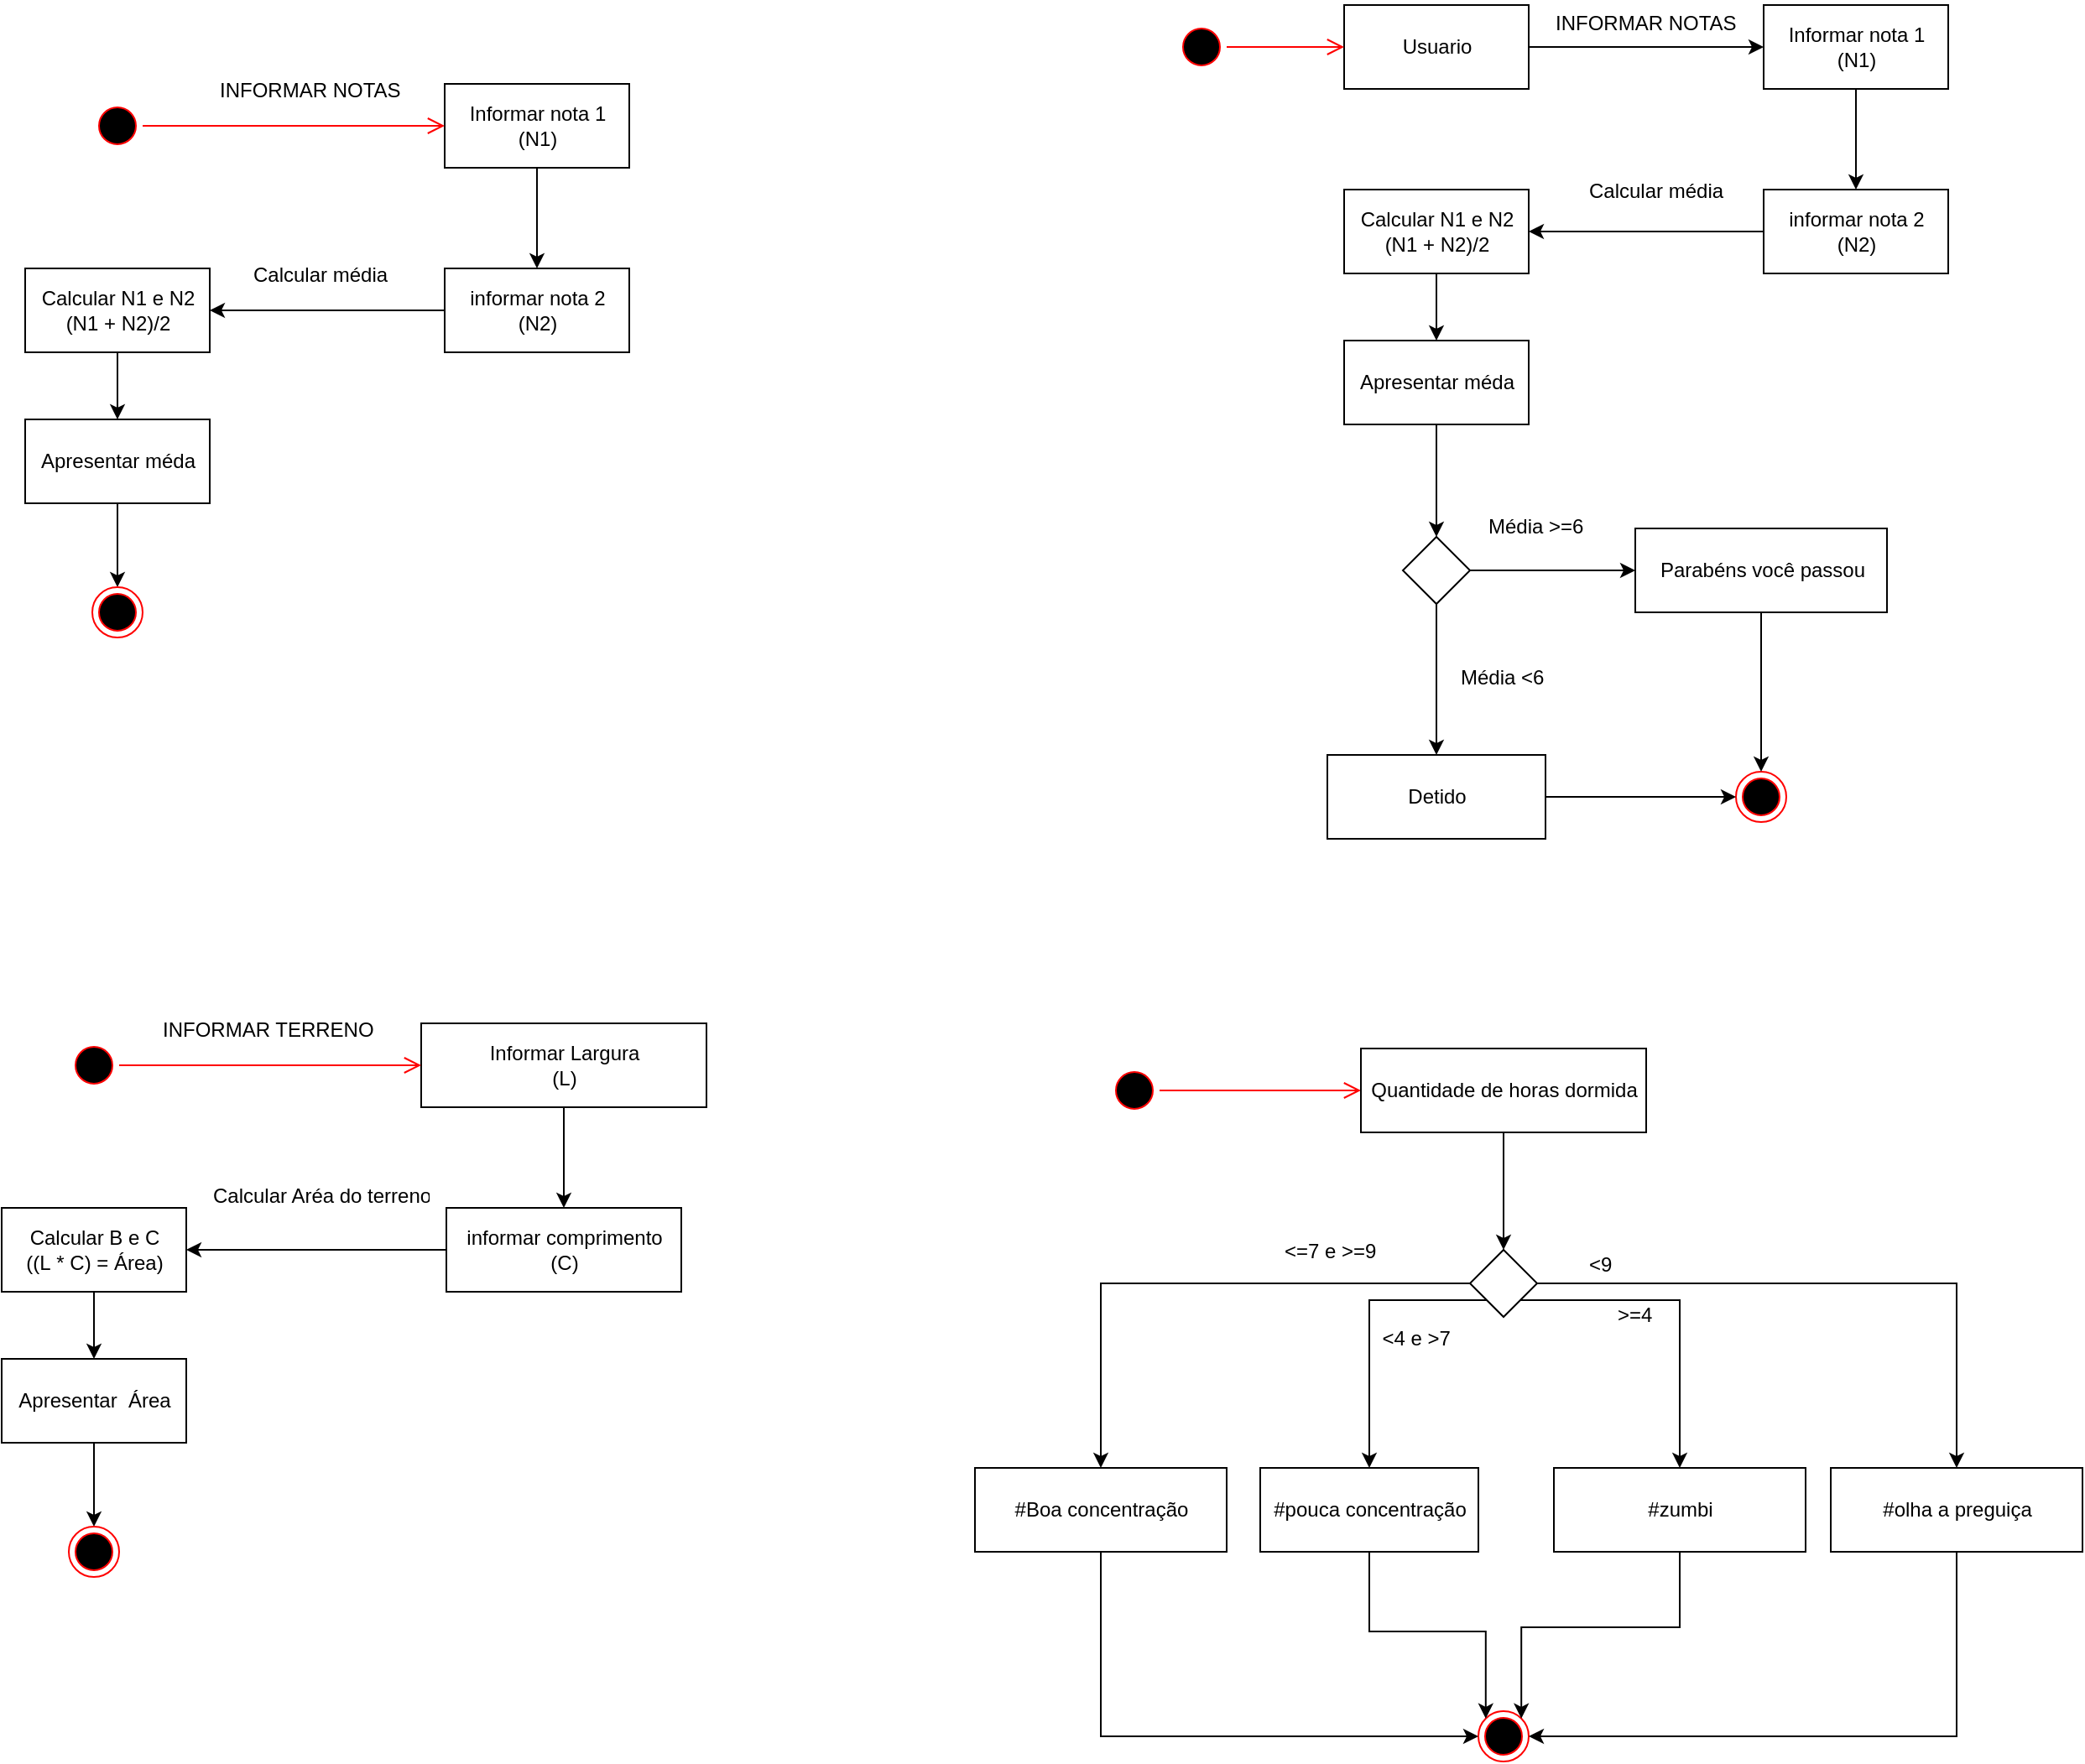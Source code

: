 <mxfile version="16.6.1" type="device"><diagram id="C5RBs43oDa-KdzZeNtuy" name="Page-1"><mxGraphModel dx="599" dy="310" grid="1" gridSize="10" guides="1" tooltips="1" connect="1" arrows="1" fold="1" page="1" pageScale="1" pageWidth="827" pageHeight="1169" background="none" math="0" shadow="0"><root><mxCell id="WIyWlLk6GJQsqaUBKTNV-0"/><mxCell id="WIyWlLk6GJQsqaUBKTNV-1" parent="WIyWlLk6GJQsqaUBKTNV-0"/><mxCell id="0AFdFP37x8mrHZGxPhsz-13" style="edgeStyle=orthogonalEdgeStyle;rounded=0;orthogonalLoop=1;jettySize=auto;html=1;entryX=0.5;entryY=0;entryDx=0;entryDy=0;" edge="1" parent="WIyWlLk6GJQsqaUBKTNV-1" source="0AFdFP37x8mrHZGxPhsz-2" target="0AFdFP37x8mrHZGxPhsz-12"><mxGeometry relative="1" as="geometry"/></mxCell><mxCell id="0AFdFP37x8mrHZGxPhsz-2" value="&lt;font style=&quot;vertical-align: inherit&quot;&gt;&lt;font style=&quot;vertical-align: inherit&quot;&gt;Calcular N1 e N2&lt;br&gt;(N1 + N2)/2&lt;br&gt;&lt;/font&gt;&lt;/font&gt;" style="html=1;" vertex="1" parent="WIyWlLk6GJQsqaUBKTNV-1"><mxGeometry x="234" y="230" width="110" height="50" as="geometry"/></mxCell><mxCell id="0AFdFP37x8mrHZGxPhsz-10" style="edgeStyle=orthogonalEdgeStyle;rounded=0;orthogonalLoop=1;jettySize=auto;html=1;entryX=0.5;entryY=0;entryDx=0;entryDy=0;" edge="1" parent="WIyWlLk6GJQsqaUBKTNV-1" source="0AFdFP37x8mrHZGxPhsz-3" target="0AFdFP37x8mrHZGxPhsz-9"><mxGeometry relative="1" as="geometry"/></mxCell><mxCell id="0AFdFP37x8mrHZGxPhsz-3" value="Informar nota 1&lt;br&gt;(N1)" style="html=1;" vertex="1" parent="WIyWlLk6GJQsqaUBKTNV-1"><mxGeometry x="484" y="120" width="110" height="50" as="geometry"/></mxCell><mxCell id="0AFdFP37x8mrHZGxPhsz-4" value="" style="ellipse;html=1;shape=startState;fillColor=#000000;strokeColor=#ff0000;" vertex="1" parent="WIyWlLk6GJQsqaUBKTNV-1"><mxGeometry x="274" y="130" width="30" height="30" as="geometry"/></mxCell><mxCell id="0AFdFP37x8mrHZGxPhsz-5" value="" style="edgeStyle=orthogonalEdgeStyle;html=1;verticalAlign=bottom;endArrow=open;endSize=8;strokeColor=#ff0000;rounded=0;entryX=0;entryY=0.5;entryDx=0;entryDy=0;" edge="1" source="0AFdFP37x8mrHZGxPhsz-4" parent="WIyWlLk6GJQsqaUBKTNV-1" target="0AFdFP37x8mrHZGxPhsz-3"><mxGeometry relative="1" as="geometry"><mxPoint x="234" y="145" as="targetPoint"/></mxGeometry></mxCell><mxCell id="0AFdFP37x8mrHZGxPhsz-8" value="INFORMAR NOTAS" style="text;strokeColor=none;fillColor=none;align=left;verticalAlign=top;spacingLeft=4;spacingRight=4;overflow=hidden;rotatable=0;points=[[0,0.5],[1,0.5]];portConstraint=eastwest;" vertex="1" parent="WIyWlLk6GJQsqaUBKTNV-1"><mxGeometry x="344" y="110" width="120" height="26" as="geometry"/></mxCell><mxCell id="0AFdFP37x8mrHZGxPhsz-11" style="edgeStyle=orthogonalEdgeStyle;rounded=0;orthogonalLoop=1;jettySize=auto;html=1;entryX=1;entryY=0.5;entryDx=0;entryDy=0;" edge="1" parent="WIyWlLk6GJQsqaUBKTNV-1" source="0AFdFP37x8mrHZGxPhsz-9" target="0AFdFP37x8mrHZGxPhsz-2"><mxGeometry relative="1" as="geometry"/></mxCell><mxCell id="0AFdFP37x8mrHZGxPhsz-9" value="informar nota 2&lt;br&gt;(N2)" style="html=1;" vertex="1" parent="WIyWlLk6GJQsqaUBKTNV-1"><mxGeometry x="484" y="230" width="110" height="50" as="geometry"/></mxCell><mxCell id="0AFdFP37x8mrHZGxPhsz-15" style="edgeStyle=orthogonalEdgeStyle;rounded=0;orthogonalLoop=1;jettySize=auto;html=1;entryX=0.5;entryY=0;entryDx=0;entryDy=0;" edge="1" parent="WIyWlLk6GJQsqaUBKTNV-1" source="0AFdFP37x8mrHZGxPhsz-12" target="0AFdFP37x8mrHZGxPhsz-14"><mxGeometry relative="1" as="geometry"/></mxCell><mxCell id="0AFdFP37x8mrHZGxPhsz-12" value="&lt;font style=&quot;vertical-align: inherit&quot;&gt;&lt;font style=&quot;vertical-align: inherit&quot;&gt;Apresentar méda&lt;br&gt;&lt;/font&gt;&lt;/font&gt;" style="html=1;" vertex="1" parent="WIyWlLk6GJQsqaUBKTNV-1"><mxGeometry x="234" y="320" width="110" height="50" as="geometry"/></mxCell><mxCell id="0AFdFP37x8mrHZGxPhsz-14" value="" style="ellipse;html=1;shape=endState;fillColor=#000000;strokeColor=#ff0000;" vertex="1" parent="WIyWlLk6GJQsqaUBKTNV-1"><mxGeometry x="274" y="420" width="30" height="30" as="geometry"/></mxCell><mxCell id="0AFdFP37x8mrHZGxPhsz-16" value="Calcular média" style="text;strokeColor=none;fillColor=none;align=left;verticalAlign=top;spacingLeft=4;spacingRight=4;overflow=hidden;rotatable=0;points=[[0,0.5],[1,0.5]];portConstraint=eastwest;" vertex="1" parent="WIyWlLk6GJQsqaUBKTNV-1"><mxGeometry x="364" y="220" width="120" height="26" as="geometry"/></mxCell><mxCell id="0AFdFP37x8mrHZGxPhsz-17" style="edgeStyle=orthogonalEdgeStyle;rounded=0;orthogonalLoop=1;jettySize=auto;html=1;entryX=0.5;entryY=0;entryDx=0;entryDy=0;" edge="1" parent="WIyWlLk6GJQsqaUBKTNV-1" source="0AFdFP37x8mrHZGxPhsz-18" target="0AFdFP37x8mrHZGxPhsz-27"><mxGeometry relative="1" as="geometry"/></mxCell><mxCell id="0AFdFP37x8mrHZGxPhsz-18" value="&lt;font style=&quot;vertical-align: inherit&quot;&gt;&lt;font style=&quot;vertical-align: inherit&quot;&gt;Calcular B e C&lt;br&gt;((L&amp;nbsp;* C) = Área)&lt;br&gt;&lt;/font&gt;&lt;/font&gt;" style="html=1;" vertex="1" parent="WIyWlLk6GJQsqaUBKTNV-1"><mxGeometry x="220" y="790" width="110" height="50" as="geometry"/></mxCell><mxCell id="0AFdFP37x8mrHZGxPhsz-19" style="edgeStyle=orthogonalEdgeStyle;rounded=0;orthogonalLoop=1;jettySize=auto;html=1;entryX=0.5;entryY=0;entryDx=0;entryDy=0;" edge="1" parent="WIyWlLk6GJQsqaUBKTNV-1" source="0AFdFP37x8mrHZGxPhsz-20" target="0AFdFP37x8mrHZGxPhsz-25"><mxGeometry relative="1" as="geometry"/></mxCell><mxCell id="0AFdFP37x8mrHZGxPhsz-20" value="Informar Largura&lt;br&gt;(L)" style="html=1;" vertex="1" parent="WIyWlLk6GJQsqaUBKTNV-1"><mxGeometry x="470" y="680" width="170" height="50" as="geometry"/></mxCell><mxCell id="0AFdFP37x8mrHZGxPhsz-21" value="" style="ellipse;html=1;shape=startState;fillColor=#000000;strokeColor=#ff0000;" vertex="1" parent="WIyWlLk6GJQsqaUBKTNV-1"><mxGeometry x="260" y="690" width="30" height="30" as="geometry"/></mxCell><mxCell id="0AFdFP37x8mrHZGxPhsz-22" value="" style="edgeStyle=orthogonalEdgeStyle;html=1;verticalAlign=bottom;endArrow=open;endSize=8;strokeColor=#ff0000;rounded=0;entryX=0;entryY=0.5;entryDx=0;entryDy=0;" edge="1" parent="WIyWlLk6GJQsqaUBKTNV-1" source="0AFdFP37x8mrHZGxPhsz-21" target="0AFdFP37x8mrHZGxPhsz-20"><mxGeometry relative="1" as="geometry"><mxPoint x="220" y="705" as="targetPoint"/></mxGeometry></mxCell><mxCell id="0AFdFP37x8mrHZGxPhsz-23" value="INFORMAR TERRENO" style="text;strokeColor=none;fillColor=none;align=left;verticalAlign=top;spacingLeft=4;spacingRight=4;overflow=hidden;rotatable=0;points=[[0,0.5],[1,0.5]];portConstraint=eastwest;" vertex="1" parent="WIyWlLk6GJQsqaUBKTNV-1"><mxGeometry x="310" y="670" width="140" height="26" as="geometry"/></mxCell><mxCell id="0AFdFP37x8mrHZGxPhsz-24" style="edgeStyle=orthogonalEdgeStyle;rounded=0;orthogonalLoop=1;jettySize=auto;html=1;entryX=1;entryY=0.5;entryDx=0;entryDy=0;" edge="1" parent="WIyWlLk6GJQsqaUBKTNV-1" source="0AFdFP37x8mrHZGxPhsz-25" target="0AFdFP37x8mrHZGxPhsz-18"><mxGeometry relative="1" as="geometry"/></mxCell><mxCell id="0AFdFP37x8mrHZGxPhsz-25" value="informar comprimento&lt;br&gt;(C)" style="html=1;" vertex="1" parent="WIyWlLk6GJQsqaUBKTNV-1"><mxGeometry x="485" y="790" width="140" height="50" as="geometry"/></mxCell><mxCell id="0AFdFP37x8mrHZGxPhsz-26" style="edgeStyle=orthogonalEdgeStyle;rounded=0;orthogonalLoop=1;jettySize=auto;html=1;entryX=0.5;entryY=0;entryDx=0;entryDy=0;" edge="1" parent="WIyWlLk6GJQsqaUBKTNV-1" source="0AFdFP37x8mrHZGxPhsz-27" target="0AFdFP37x8mrHZGxPhsz-28"><mxGeometry relative="1" as="geometry"/></mxCell><mxCell id="0AFdFP37x8mrHZGxPhsz-27" value="&lt;font style=&quot;vertical-align: inherit&quot;&gt;&lt;font style=&quot;vertical-align: inherit&quot;&gt;Apresentar&amp;nbsp; Área&lt;br&gt;&lt;/font&gt;&lt;/font&gt;" style="html=1;" vertex="1" parent="WIyWlLk6GJQsqaUBKTNV-1"><mxGeometry x="220" y="880" width="110" height="50" as="geometry"/></mxCell><mxCell id="0AFdFP37x8mrHZGxPhsz-28" value="" style="ellipse;html=1;shape=endState;fillColor=#000000;strokeColor=#ff0000;" vertex="1" parent="WIyWlLk6GJQsqaUBKTNV-1"><mxGeometry x="260" y="980" width="30" height="30" as="geometry"/></mxCell><mxCell id="0AFdFP37x8mrHZGxPhsz-29" value="Calcular Aréa do terreno" style="text;strokeColor=none;fillColor=none;align=left;verticalAlign=top;spacingLeft=4;spacingRight=4;overflow=hidden;rotatable=0;points=[[0,0.5],[1,0.5]];portConstraint=eastwest;" vertex="1" parent="WIyWlLk6GJQsqaUBKTNV-1"><mxGeometry x="340" y="769" width="140" height="26" as="geometry"/></mxCell><mxCell id="0AFdFP37x8mrHZGxPhsz-43" style="edgeStyle=orthogonalEdgeStyle;rounded=0;orthogonalLoop=1;jettySize=auto;html=1;entryX=0.5;entryY=0;entryDx=0;entryDy=0;" edge="1" parent="WIyWlLk6GJQsqaUBKTNV-1" source="0AFdFP37x8mrHZGxPhsz-44" target="0AFdFP37x8mrHZGxPhsz-53"><mxGeometry relative="1" as="geometry"/></mxCell><mxCell id="0AFdFP37x8mrHZGxPhsz-44" value="&lt;font style=&quot;vertical-align: inherit&quot;&gt;&lt;font style=&quot;vertical-align: inherit&quot;&gt;Calcular N1 e N2&lt;br&gt;(N1 + N2)/2&lt;br&gt;&lt;/font&gt;&lt;/font&gt;" style="html=1;" vertex="1" parent="WIyWlLk6GJQsqaUBKTNV-1"><mxGeometry x="1020" y="183" width="110" height="50" as="geometry"/></mxCell><mxCell id="0AFdFP37x8mrHZGxPhsz-45" style="edgeStyle=orthogonalEdgeStyle;rounded=0;orthogonalLoop=1;jettySize=auto;html=1;entryX=0.5;entryY=0;entryDx=0;entryDy=0;" edge="1" parent="WIyWlLk6GJQsqaUBKTNV-1" source="0AFdFP37x8mrHZGxPhsz-46" target="0AFdFP37x8mrHZGxPhsz-51"><mxGeometry relative="1" as="geometry"/></mxCell><mxCell id="0AFdFP37x8mrHZGxPhsz-46" value="Informar nota 1&lt;br&gt;(N1)" style="html=1;" vertex="1" parent="WIyWlLk6GJQsqaUBKTNV-1"><mxGeometry x="1270" y="73" width="110" height="50" as="geometry"/></mxCell><mxCell id="0AFdFP37x8mrHZGxPhsz-49" value="INFORMAR NOTAS" style="text;strokeColor=none;fillColor=none;align=left;verticalAlign=top;spacingLeft=4;spacingRight=4;overflow=hidden;rotatable=0;points=[[0,0.5],[1,0.5]];portConstraint=eastwest;" vertex="1" parent="WIyWlLk6GJQsqaUBKTNV-1"><mxGeometry x="1140" y="70" width="120" height="26" as="geometry"/></mxCell><mxCell id="0AFdFP37x8mrHZGxPhsz-50" style="edgeStyle=orthogonalEdgeStyle;rounded=0;orthogonalLoop=1;jettySize=auto;html=1;entryX=1;entryY=0.5;entryDx=0;entryDy=0;" edge="1" parent="WIyWlLk6GJQsqaUBKTNV-1" source="0AFdFP37x8mrHZGxPhsz-51" target="0AFdFP37x8mrHZGxPhsz-44"><mxGeometry relative="1" as="geometry"/></mxCell><mxCell id="0AFdFP37x8mrHZGxPhsz-51" value="informar nota 2&lt;br&gt;(N2)" style="html=1;" vertex="1" parent="WIyWlLk6GJQsqaUBKTNV-1"><mxGeometry x="1270" y="183" width="110" height="50" as="geometry"/></mxCell><mxCell id="0AFdFP37x8mrHZGxPhsz-59" style="edgeStyle=orthogonalEdgeStyle;rounded=0;orthogonalLoop=1;jettySize=auto;html=1;entryX=0.5;entryY=0;entryDx=0;entryDy=0;" edge="1" parent="WIyWlLk6GJQsqaUBKTNV-1" source="0AFdFP37x8mrHZGxPhsz-53" target="0AFdFP37x8mrHZGxPhsz-58"><mxGeometry relative="1" as="geometry"/></mxCell><mxCell id="0AFdFP37x8mrHZGxPhsz-53" value="&lt;font style=&quot;vertical-align: inherit&quot;&gt;&lt;font style=&quot;vertical-align: inherit&quot;&gt;Apresentar méda&lt;br&gt;&lt;/font&gt;&lt;/font&gt;" style="html=1;" vertex="1" parent="WIyWlLk6GJQsqaUBKTNV-1"><mxGeometry x="1020" y="273" width="110" height="50" as="geometry"/></mxCell><mxCell id="0AFdFP37x8mrHZGxPhsz-54" value="" style="ellipse;html=1;shape=endState;fillColor=#000000;strokeColor=#ff0000;" vertex="1" parent="WIyWlLk6GJQsqaUBKTNV-1"><mxGeometry x="1253.5" y="530" width="30" height="30" as="geometry"/></mxCell><mxCell id="0AFdFP37x8mrHZGxPhsz-55" value="Calcular média" style="text;strokeColor=none;fillColor=none;align=left;verticalAlign=top;spacingLeft=4;spacingRight=4;overflow=hidden;rotatable=0;points=[[0,0.5],[1,0.5]];portConstraint=eastwest;" vertex="1" parent="WIyWlLk6GJQsqaUBKTNV-1"><mxGeometry x="1160" y="170" width="120" height="26" as="geometry"/></mxCell><mxCell id="0AFdFP37x8mrHZGxPhsz-60" style="edgeStyle=orthogonalEdgeStyle;rounded=0;orthogonalLoop=1;jettySize=auto;html=1;entryX=0;entryY=0.5;entryDx=0;entryDy=0;" edge="1" parent="WIyWlLk6GJQsqaUBKTNV-1" source="0AFdFP37x8mrHZGxPhsz-58" target="0AFdFP37x8mrHZGxPhsz-63"><mxGeometry relative="1" as="geometry"><mxPoint x="1223.5" y="410" as="targetPoint"/></mxGeometry></mxCell><mxCell id="0AFdFP37x8mrHZGxPhsz-61" style="edgeStyle=orthogonalEdgeStyle;rounded=0;orthogonalLoop=1;jettySize=auto;html=1;entryX=0.5;entryY=0;entryDx=0;entryDy=0;" edge="1" parent="WIyWlLk6GJQsqaUBKTNV-1" source="0AFdFP37x8mrHZGxPhsz-58" target="0AFdFP37x8mrHZGxPhsz-65"><mxGeometry relative="1" as="geometry"><mxPoint x="1075" y="500" as="targetPoint"/></mxGeometry></mxCell><mxCell id="0AFdFP37x8mrHZGxPhsz-58" value="" style="rhombus;whiteSpace=wrap;html=1;" vertex="1" parent="WIyWlLk6GJQsqaUBKTNV-1"><mxGeometry x="1055" y="390" width="40" height="40" as="geometry"/></mxCell><mxCell id="0AFdFP37x8mrHZGxPhsz-62" value="Média &gt;=6" style="text;strokeColor=none;fillColor=none;align=left;verticalAlign=top;spacingLeft=4;spacingRight=4;overflow=hidden;rotatable=0;points=[[0,0.5],[1,0.5]];portConstraint=eastwest;" vertex="1" parent="WIyWlLk6GJQsqaUBKTNV-1"><mxGeometry x="1100" y="370" width="76.5" height="26" as="geometry"/></mxCell><mxCell id="0AFdFP37x8mrHZGxPhsz-67" style="edgeStyle=orthogonalEdgeStyle;rounded=0;orthogonalLoop=1;jettySize=auto;html=1;" edge="1" parent="WIyWlLk6GJQsqaUBKTNV-1" source="0AFdFP37x8mrHZGxPhsz-63" target="0AFdFP37x8mrHZGxPhsz-54"><mxGeometry relative="1" as="geometry"/></mxCell><mxCell id="0AFdFP37x8mrHZGxPhsz-63" value="&lt;font style=&quot;vertical-align: inherit&quot;&gt;&lt;font style=&quot;vertical-align: inherit&quot;&gt;Parabéns você passou&lt;br&gt;&lt;/font&gt;&lt;/font&gt;" style="html=1;" vertex="1" parent="WIyWlLk6GJQsqaUBKTNV-1"><mxGeometry x="1193.5" y="385" width="150" height="50" as="geometry"/></mxCell><mxCell id="0AFdFP37x8mrHZGxPhsz-68" style="edgeStyle=orthogonalEdgeStyle;rounded=0;orthogonalLoop=1;jettySize=auto;html=1;entryX=0;entryY=0.5;entryDx=0;entryDy=0;" edge="1" parent="WIyWlLk6GJQsqaUBKTNV-1" source="0AFdFP37x8mrHZGxPhsz-65" target="0AFdFP37x8mrHZGxPhsz-54"><mxGeometry relative="1" as="geometry"/></mxCell><mxCell id="0AFdFP37x8mrHZGxPhsz-65" value="&lt;font style=&quot;vertical-align: inherit&quot;&gt;&lt;font style=&quot;vertical-align: inherit&quot;&gt;Detido&lt;br&gt;&lt;/font&gt;&lt;/font&gt;" style="html=1;" vertex="1" parent="WIyWlLk6GJQsqaUBKTNV-1"><mxGeometry x="1010" y="520" width="130" height="50" as="geometry"/></mxCell><mxCell id="0AFdFP37x8mrHZGxPhsz-71" style="edgeStyle=orthogonalEdgeStyle;rounded=0;orthogonalLoop=1;jettySize=auto;html=1;entryX=0;entryY=0.5;entryDx=0;entryDy=0;" edge="1" parent="WIyWlLk6GJQsqaUBKTNV-1" source="0AFdFP37x8mrHZGxPhsz-69" target="0AFdFP37x8mrHZGxPhsz-46"><mxGeometry relative="1" as="geometry"/></mxCell><mxCell id="0AFdFP37x8mrHZGxPhsz-69" value="Usuario" style="html=1;" vertex="1" parent="WIyWlLk6GJQsqaUBKTNV-1"><mxGeometry x="1020" y="73" width="110" height="50" as="geometry"/></mxCell><mxCell id="0AFdFP37x8mrHZGxPhsz-72" value="" style="ellipse;html=1;shape=startState;fillColor=#000000;strokeColor=#ff0000;" vertex="1" parent="WIyWlLk6GJQsqaUBKTNV-1"><mxGeometry x="920" y="83" width="30" height="30" as="geometry"/></mxCell><mxCell id="0AFdFP37x8mrHZGxPhsz-73" value="" style="edgeStyle=orthogonalEdgeStyle;html=1;verticalAlign=bottom;endArrow=open;endSize=8;strokeColor=#ff0000;rounded=0;entryX=0;entryY=0.5;entryDx=0;entryDy=0;" edge="1" source="0AFdFP37x8mrHZGxPhsz-72" parent="WIyWlLk6GJQsqaUBKTNV-1" target="0AFdFP37x8mrHZGxPhsz-69"><mxGeometry relative="1" as="geometry"><mxPoint x="925" y="173" as="targetPoint"/></mxGeometry></mxCell><mxCell id="0AFdFP37x8mrHZGxPhsz-75" value="Média &lt;6" style="text;strokeColor=none;fillColor=none;align=left;verticalAlign=top;spacingLeft=4;spacingRight=4;overflow=hidden;rotatable=0;points=[[0,0.5],[1,0.5]];portConstraint=eastwest;" vertex="1" parent="WIyWlLk6GJQsqaUBKTNV-1"><mxGeometry x="1083.5" y="460" width="76.5" height="26" as="geometry"/></mxCell><mxCell id="0AFdFP37x8mrHZGxPhsz-76" value="" style="ellipse;html=1;shape=startState;fillColor=#000000;strokeColor=#ff0000;" vertex="1" parent="WIyWlLk6GJQsqaUBKTNV-1"><mxGeometry x="880" y="705" width="30" height="30" as="geometry"/></mxCell><mxCell id="0AFdFP37x8mrHZGxPhsz-77" value="" style="edgeStyle=orthogonalEdgeStyle;html=1;verticalAlign=bottom;endArrow=open;endSize=8;strokeColor=#ff0000;rounded=0;entryX=0;entryY=0.5;entryDx=0;entryDy=0;" edge="1" source="0AFdFP37x8mrHZGxPhsz-76" parent="WIyWlLk6GJQsqaUBKTNV-1" target="0AFdFP37x8mrHZGxPhsz-89"><mxGeometry relative="1" as="geometry"><mxPoint x="1000" y="720" as="targetPoint"/></mxGeometry></mxCell><mxCell id="0AFdFP37x8mrHZGxPhsz-79" value="" style="ellipse;html=1;shape=endState;fillColor=#000000;strokeColor=#ff0000;" vertex="1" parent="WIyWlLk6GJQsqaUBKTNV-1"><mxGeometry x="1100" y="1090" width="30" height="30" as="geometry"/></mxCell><mxCell id="0AFdFP37x8mrHZGxPhsz-80" style="edgeStyle=orthogonalEdgeStyle;rounded=0;orthogonalLoop=1;jettySize=auto;html=1;entryX=0.5;entryY=0;entryDx=0;entryDy=0;exitX=1;exitY=1;exitDx=0;exitDy=0;" edge="1" parent="WIyWlLk6GJQsqaUBKTNV-1" source="0AFdFP37x8mrHZGxPhsz-82" target="0AFdFP37x8mrHZGxPhsz-85"><mxGeometry relative="1" as="geometry"><mxPoint x="1318" y="910" as="targetPoint"/></mxGeometry></mxCell><mxCell id="0AFdFP37x8mrHZGxPhsz-81" style="edgeStyle=orthogonalEdgeStyle;rounded=0;orthogonalLoop=1;jettySize=auto;html=1;entryX=0.5;entryY=0;entryDx=0;entryDy=0;exitX=0;exitY=1;exitDx=0;exitDy=0;" edge="1" parent="WIyWlLk6GJQsqaUBKTNV-1" source="0AFdFP37x8mrHZGxPhsz-82" target="0AFdFP37x8mrHZGxPhsz-87"><mxGeometry relative="1" as="geometry"><mxPoint x="1115" y="925" as="targetPoint"/><Array as="points"><mxPoint x="1035" y="845"/></Array></mxGeometry></mxCell><mxCell id="0AFdFP37x8mrHZGxPhsz-107" style="edgeStyle=orthogonalEdgeStyle;rounded=0;orthogonalLoop=1;jettySize=auto;html=1;entryX=0.5;entryY=0;entryDx=0;entryDy=0;" edge="1" parent="WIyWlLk6GJQsqaUBKTNV-1" source="0AFdFP37x8mrHZGxPhsz-82" target="0AFdFP37x8mrHZGxPhsz-106"><mxGeometry relative="1" as="geometry"/></mxCell><mxCell id="0AFdFP37x8mrHZGxPhsz-114" style="edgeStyle=orthogonalEdgeStyle;rounded=0;orthogonalLoop=1;jettySize=auto;html=1;entryX=0.5;entryY=0;entryDx=0;entryDy=0;" edge="1" parent="WIyWlLk6GJQsqaUBKTNV-1" source="0AFdFP37x8mrHZGxPhsz-82" target="0AFdFP37x8mrHZGxPhsz-103"><mxGeometry relative="1" as="geometry"/></mxCell><mxCell id="0AFdFP37x8mrHZGxPhsz-82" value="" style="rhombus;whiteSpace=wrap;html=1;" vertex="1" parent="WIyWlLk6GJQsqaUBKTNV-1"><mxGeometry x="1095" y="815" width="40" height="40" as="geometry"/></mxCell><mxCell id="0AFdFP37x8mrHZGxPhsz-83" value="&gt;=4" style="text;strokeColor=none;fillColor=none;align=left;verticalAlign=top;spacingLeft=4;spacingRight=4;overflow=hidden;rotatable=0;points=[[0,0.5],[1,0.5]];portConstraint=eastwest;" vertex="1" parent="WIyWlLk6GJQsqaUBKTNV-1"><mxGeometry x="1177" y="840" width="76.5" height="26" as="geometry"/></mxCell><mxCell id="0AFdFP37x8mrHZGxPhsz-111" style="edgeStyle=orthogonalEdgeStyle;rounded=0;orthogonalLoop=1;jettySize=auto;html=1;entryX=1;entryY=0;entryDx=0;entryDy=0;" edge="1" parent="WIyWlLk6GJQsqaUBKTNV-1" source="0AFdFP37x8mrHZGxPhsz-85" target="0AFdFP37x8mrHZGxPhsz-79"><mxGeometry relative="1" as="geometry"><Array as="points"><mxPoint x="1220" y="1040"/><mxPoint x="1126" y="1040"/></Array></mxGeometry></mxCell><mxCell id="0AFdFP37x8mrHZGxPhsz-85" value="&lt;font style=&quot;vertical-align: inherit&quot;&gt;&lt;font style=&quot;vertical-align: inherit&quot;&gt;#zumbi&lt;br&gt;&lt;/font&gt;&lt;/font&gt;" style="html=1;" vertex="1" parent="WIyWlLk6GJQsqaUBKTNV-1"><mxGeometry x="1145" y="945" width="150" height="50" as="geometry"/></mxCell><mxCell id="0AFdFP37x8mrHZGxPhsz-86" style="edgeStyle=orthogonalEdgeStyle;rounded=0;orthogonalLoop=1;jettySize=auto;html=1;entryX=0;entryY=0;entryDx=0;entryDy=0;" edge="1" parent="WIyWlLk6GJQsqaUBKTNV-1" source="0AFdFP37x8mrHZGxPhsz-87" target="0AFdFP37x8mrHZGxPhsz-79"><mxGeometry relative="1" as="geometry"><mxPoint x="1080" y="1060" as="targetPoint"/></mxGeometry></mxCell><mxCell id="0AFdFP37x8mrHZGxPhsz-87" value="&lt;font style=&quot;vertical-align: inherit&quot;&gt;&lt;font style=&quot;vertical-align: inherit&quot;&gt;#pouca concentração&lt;br&gt;&lt;/font&gt;&lt;/font&gt;" style="html=1;" vertex="1" parent="WIyWlLk6GJQsqaUBKTNV-1"><mxGeometry x="970" y="945" width="130" height="50" as="geometry"/></mxCell><mxCell id="0AFdFP37x8mrHZGxPhsz-90" style="edgeStyle=orthogonalEdgeStyle;rounded=0;orthogonalLoop=1;jettySize=auto;html=1;entryX=0.5;entryY=0;entryDx=0;entryDy=0;" edge="1" parent="WIyWlLk6GJQsqaUBKTNV-1" source="0AFdFP37x8mrHZGxPhsz-89" target="0AFdFP37x8mrHZGxPhsz-82"><mxGeometry relative="1" as="geometry"/></mxCell><mxCell id="0AFdFP37x8mrHZGxPhsz-89" value="Quantidade de horas dormida" style="html=1;" vertex="1" parent="WIyWlLk6GJQsqaUBKTNV-1"><mxGeometry x="1030" y="695" width="170" height="50" as="geometry"/></mxCell><mxCell id="0AFdFP37x8mrHZGxPhsz-101" value="&lt;4 e &gt;7" style="text;strokeColor=none;fillColor=none;align=left;verticalAlign=top;spacingLeft=4;spacingRight=4;overflow=hidden;rotatable=0;points=[[0,0.5],[1,0.5]];portConstraint=eastwest;" vertex="1" parent="WIyWlLk6GJQsqaUBKTNV-1"><mxGeometry x="1036.75" y="854" width="76.5" height="26" as="geometry"/></mxCell><mxCell id="0AFdFP37x8mrHZGxPhsz-102" value="&lt;=7 e &gt;=9" style="text;strokeColor=none;fillColor=none;align=left;verticalAlign=top;spacingLeft=4;spacingRight=4;overflow=hidden;rotatable=0;points=[[0,0.5],[1,0.5]];portConstraint=eastwest;" vertex="1" parent="WIyWlLk6GJQsqaUBKTNV-1"><mxGeometry x="978.5" y="802" width="76.5" height="26" as="geometry"/></mxCell><mxCell id="0AFdFP37x8mrHZGxPhsz-113" style="edgeStyle=orthogonalEdgeStyle;rounded=0;orthogonalLoop=1;jettySize=auto;html=1;entryX=0;entryY=0.5;entryDx=0;entryDy=0;" edge="1" parent="WIyWlLk6GJQsqaUBKTNV-1" source="0AFdFP37x8mrHZGxPhsz-103" target="0AFdFP37x8mrHZGxPhsz-79"><mxGeometry relative="1" as="geometry"><Array as="points"><mxPoint x="875" y="1105"/></Array></mxGeometry></mxCell><mxCell id="0AFdFP37x8mrHZGxPhsz-103" value="&lt;font style=&quot;vertical-align: inherit&quot;&gt;&lt;font style=&quot;vertical-align: inherit&quot;&gt;#Boa concentração&lt;br&gt;&lt;/font&gt;&lt;/font&gt;" style="html=1;" vertex="1" parent="WIyWlLk6GJQsqaUBKTNV-1"><mxGeometry x="800" y="945" width="150" height="50" as="geometry"/></mxCell><mxCell id="0AFdFP37x8mrHZGxPhsz-112" style="edgeStyle=orthogonalEdgeStyle;rounded=0;orthogonalLoop=1;jettySize=auto;html=1;entryX=1;entryY=0.5;entryDx=0;entryDy=0;" edge="1" parent="WIyWlLk6GJQsqaUBKTNV-1" source="0AFdFP37x8mrHZGxPhsz-106" target="0AFdFP37x8mrHZGxPhsz-79"><mxGeometry relative="1" as="geometry"><Array as="points"><mxPoint x="1385" y="1105"/></Array></mxGeometry></mxCell><mxCell id="0AFdFP37x8mrHZGxPhsz-106" value="&lt;font style=&quot;vertical-align: inherit&quot;&gt;&lt;font style=&quot;vertical-align: inherit&quot;&gt;#olha a preguiça&lt;br&gt;&lt;/font&gt;&lt;/font&gt;" style="html=1;" vertex="1" parent="WIyWlLk6GJQsqaUBKTNV-1"><mxGeometry x="1310" y="945" width="150" height="50" as="geometry"/></mxCell><mxCell id="0AFdFP37x8mrHZGxPhsz-109" value="&lt;9" style="text;strokeColor=none;fillColor=none;align=left;verticalAlign=top;spacingLeft=4;spacingRight=4;overflow=hidden;rotatable=0;points=[[0,0.5],[1,0.5]];portConstraint=eastwest;" vertex="1" parent="WIyWlLk6GJQsqaUBKTNV-1"><mxGeometry x="1160" y="810" width="30" height="26" as="geometry"/></mxCell></root></mxGraphModel></diagram></mxfile>